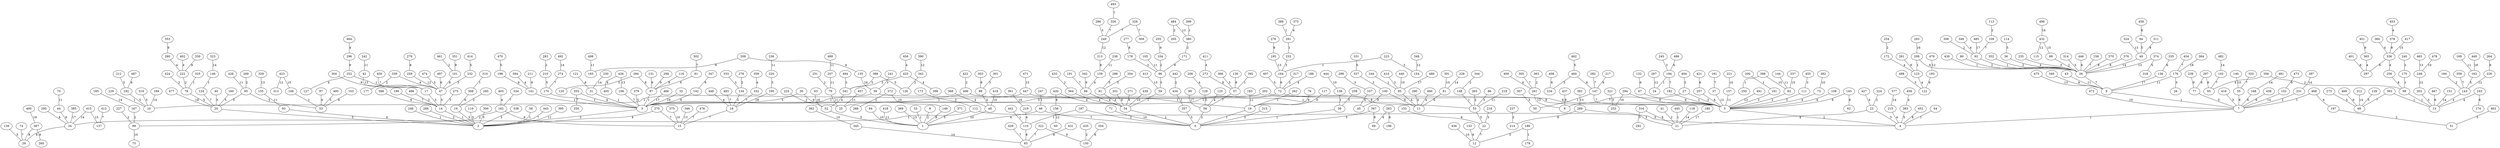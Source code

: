 graph G {
    "7" -- "4" [label="1"];
    "9" -- "7" [label="1"];
    "14" -- "2" [label="1"];
    "16" -- "0" [label="1"];
    "31" -- "3" [label="1"];
    "33" -- "1" [label="1"];
    "38" -- "0" [label="1"];
    "39" -- "10" [label="1"];
    "58" -- "2" [label="1"];
    "59" -- "54" [label="1"];
    "64" -- "4" [label="1"];
    "72" -- "25" [label="1"];
    "87" -- "3" [label="1"];
    "92" -- "26" [label="1"];
    "98" -- "13" [label="1"];
    "112" -- "34" [label="1"];
    "138" -- "38" [label="1"];
    "141" -- "3" [label="1"];
    "146" -- "124" [label="1"];
    "147" -- "50" [label="1"];
    "148" -- "55" [label="1"];
    "166" -- "53" [label="1"];
    "170" -- "3" [label="1"];
    "175" -- "98" [label="1"];
    "182" -- "5" [label="1"];
    "186" -- "179" [label="1"];
    "187" -- "110" [label="1"];
    "194" -- "24" [label="1"];
    "200" -- "161" [label="1"];
    "208" -- "123" [label="1"];
    "223" -- "164" [label="1"];
    "229" -- "10" [label="1"];
    "244" -- "85" [label="1"];
    "246" -- "2" [label="1"];
    "247" -- "46" [label="1"];
    "252" -- "47" [label="1"];
    "262" -- "16" [label="1"];
    "291" -- "233" [label="1"];
    "310" -- "308" [label="1"];
    "325" -- "78" [label="1"];
    "389" -- "291" [label="1"];
    "392" -- "57" [label="1"];
    "393" -- "13" [label="1"];
    "398" -- "250" [label="1"];
    "399" -- "380" [label="1"];
    "406" -- "16" [label="1"];
    "406" -- "3" [label="1"];
    "430" -- "26" [label="1"];
    "434" -- "357" [label="1"];
    "441" -- "110" [label="1"];
    "445" -- "21" [label="1"];
    "447" -- "11" [label="1"];
    "447" -- "3" [label="1"];
    "468" -- "7" [label="1"];
    "3" -- "2" [label="2"];
    "5" -- "4" [label="2"];
    "8" -- "1" [label="2"];
    "41" -- "21" [label="2"];
    "54" -- "0" [label="2"];
    "56" -- "0" [label="2"];
    "80" -- "26" [label="2"];
    "82" -- "5" [label="2"];
    "89" -- "26" [label="2"];
    "104" -- "96" [label="2"];
    "113" -- "109" [label="2"];
    "134" -- "18" [label="2"];
    "162" -- "99" [label="2"];
    "167" -- "99" [label="2"];
    "184" -- "143" [label="2"];
    "187" -- "0" [label="2"];
    "197" -- "51" [label="2"];
    "222" -- "78" [label="2"];
    "224" -- "23" [label="2"];
    "225" -- "52" [label="2"];
    "227" -- "99" [label="2"];
    "231" -- "7" [label="2"];
    "237" -- "214" [label="2"];
    "240" -- "175" [label="2"];
    "251" -- "79" [label="2"];
    "254" -- "172" [label="2"];
    "265" -- "55" [label="2"];
    "266" -- "2" [label="2"];
    "269" -- "95" [label="2"];
    "278" -- "134" [label="2"];
    "283" -- "210" [label="2"];
    "285" -- "19" [label="2"];
    "306" -- "92" [label="2"];
    "317" -- "72" [label="2"];
    "339" -- "177" [label="2"];
    "343" -- "126" [label="2"];
    "344" -- "148" [label="2"];
    "352" -- "26" [label="2"];
    "356" -- "98" [label="2"];
    "363" -- "261" [label="2"];
    "372" -- "268" [label="2"];
    "380" -- "171" [label="2"];
    "422" -- "406" [label="2"];
    "424" -- "78" [label="2"];
    "433" -- "364" [label="2"];
    "435" -- "150" [label="2"];
    "442" -- "434" [label="2"];
    "461" -- "101" [label="2"];
    "484" -- "205" [label="2"];
    "496" -- "14" [label="2"];
    "17" -- "14" [label="3"];
    "27" -- "5" [label="3"];
    "40" -- "20" [label="3"];
    "47" -- "14" [label="3"];
    "86" -- "55" [label="3"];
    "96" -- "59" [label="3"];
    "161" -- "5" [label="3"];
    "173" -- "112" [label="3"];
    "176" -- "28" [label="3"];
    "178" -- "96" [label="3"];
    "186" -- "12" [label="3"];
    "203" -- "13" [label="3"];
    "216" -- "22" [label="3"];
    "220" -- "190" [label="3"];
    "223" -- "154" [label="3"];
    "232" -- "47" [label="3"];
    "233" -- "164" [label="3"];
    "235" -- "26" [label="3"];
    "241" -- "39" [label="3"];
    "245" -- "194" [label="3"];
    "275" -- "14" [label="3"];
    "286" -- "249" [label="3"];
    "289" -- "21" [label="3"];
    "298" -- "107" [label="3"];
    "301" -- "88" [label="3"];
    "315" -- "0" [label="3"];
    "316" -- "292" [label="3"];
    "321" -- "253" [label="3"];
    "327" -- "100" [label="3"];
    "333" -- "134" [label="3"];
    "338" -- "2" [label="3"];
    "386" -- "341" [label="3"];
    "404" -- "27" [label="3"];
    "410" -- "85" [label="3"];
    "425" -- "341" [label="3"];
    "455" -- "111" [label="3"];
    "460" -- "234" [label="3"];
    "494" -- "341" [label="3"];
    "23" -- "21" [label="4"];
    "36" -- "26" [label="4"];
    "46" -- "1" [label="4"];
    "66" -- "54" [label="4"];
    "73" -- "5" [label="4"];
    "81" -- "54" [label="4"];
    "85" -- "11" [label="4"];
    "88" -- "48" [label="4"];
    "97" -- "53" [label="4"];
    "108" -- "5" [label="4"];
    "123" -- "122" [label="4"];
    "125" -- "56" [label="4"];
    "143" -- "13" [label="4"];
    "159" -- "66" [label="4"];
    "172" -- "123" [label="4"];
    "188" -- "72" [label="4"];
    "206" -- "129" [label="4"];
    "215" -- "4" [label="4"];
    "219" -- "110" [label="4"];
    "243" -- "13" [label="4"];
    "252" -- "127" [label="4"];
    "263" -- "69" [label="4"];
    "270" -- "2" [label="4"];
    "280" -- "222" [label="4"];
    "290" -- "11" [label="4"];
    "336" -- "256" [label="4"];
    "339" -- "47" [label="4"];
    "341" -- "52" [label="4"];
    "349" -- "92" [label="4"];
    "355" -- "3" [label="4"];
    "356" -- "65" [label="4"];
    "359" -- "332" [label="4"];
    "360" -- "336" [label="4"];
    "364" -- "54" [label="4"];
    "365" -- "287" [label="4"];
    "368" -- "48" [label="4"];
    "373" -- "291" [label="4"];
    "394" -- "141" [label="4"];
    "402" -- "222" [label="4"];
    "403" -- "162" [label="4"];
    "411" -- "272" [label="4"];
    "420" -- "54" [label="4"];
    "425" -- "396" [label="4"];
    "427" -- "23" [label="4"];
    "448" -- "18" [label="4"];
    "453" -- "378" [label="4"];
    "456" -- "425" [label="4"];
    "459" -- "383" [label="4"];
    "464" -- "296" [label="4"];
    "490" -- "11" [label="4"];
    "19" -- "2" [label="5"];
    "20" -- "2" [label="5"];
    "23" -- "4" [label="5"];
    "30" -- "3" [label="5"];
    "52" -- "1" [label="5"];
    "55" -- "22" [label="5"];
    "77" -- "7" [label="5"];
    "78" -- "20" [label="5"];
    "94" -- "49" [label="5"];
    "95" -- "53" [label="5"];
    "95" -- "20" [label="5"];
    "111" -- "5" [label="5"];
    "112" -- "4" [label="5"];
    "114" -- "36" [label="5"];
    "119" -- "2" [label="5"];
    "128" -- "68" [label="5"];
    "129" -- "56" [label="5"];
    "139" -- "29" [label="5"];
    "160" -- "20" [label="5"];
    "163" -- "143" [label="5"];
    "192" -- "10" [label="5"];
    "202" -- "3" [label="5"];
    "204" -- "81" [label="5"];
    "210" -- "170" [label="5"];
    "212" -- "192" [label="5"];
    "258" -- "38" [label="5"];
    "273" -- "68" [label="5"];
    "284" -- "120" [label="5"];
    "288" -- "81" [label="5"];
    "300" -- "2" [label="5"];
    "307" -- "50" [label="5"];
    "314" -- "26" [label="5"];
    "319" -- "10" [label="5"];
    "331" -- "327" [label="5"];
    "357" -- "0" [label="5"];
    "366" -- "57" [label="5"];
    "367" -- "0" [label="5"];
    "371" -- "1" [label="5"];
    "374" -- "318" [label="5"];
    "379" -- "3" [label="5"];
    "383" -- "4" [label="5"];
    "386" -- "126" [label="5"];
    "407" -- "72" [label="5"];
    "414" -- "232" [label="5"];
    "416" -- "7" [label="5"];
    "462" -- "460" [label="5"];
    "463" -- "51" [label="5"];
    "470" -- "198" [label="5"];
    "474" -- "47" [label="5"];
    "488" -- "122" [label="5"];
    "495" -- "53" [label="5"];
    "30" -- "25" [label="6"];
    "34" -- "29" [label="6"];
    "35" -- "7" [label="6"];
    "61" -- "11" [label="6"];
    "67" -- "5" [label="6"];
    "72" -- "5" [label="6"];
    "93" -- "2" [label="6"];
    "100" -- "11" [label="6"];
    "103" -- "53" [label="6"];
    "107" -- "45" [label="6"];
    "110" -- "83" [label="6"];
    "132" -- "67" [label="6"];
    "142" -- "3" [label="6"];
    "145" -- "62" [label="6"];
    "153" -- "22" [label="6"];
    "164" -- "72" [label="6"];
    "168" -- "7" [label="6"];
    "193" -- "122" [label="6"];
    "201" -- "54" [label="6"];
    "208" -- "26" [label="6"];
    "209" -- "135" [label="6"];
    "243" -- "174" [label="6"];
    "257" -- "5" [label="6"];
    "271" -- "54" [label="6"];
    "294" -- "5" [label="6"];
    "297" -- "77" [label="6"];
    "297" -- "65" [label="6"];
    "303" -- "88" [label="6"];
    "308" -- "19" [label="6"];
    "316" -- "21" [label="6"];
    "335" -- "136" [label="6"];
    "336" -- "287" [label="6"];
    "340" -- "9" [label="6"];
    "388" -- "14" [label="6"];
    "408" -- "234" [label="6"];
    "409" -- "261" [label="6"];
    "420" -- "156" [label="6"];
    "421" -- "257" [label="6"];
    "438" -- "7" [label="6"];
    "446" -- "26" [label="6"];
    "458" -- "94" [label="6"];
    "467" -- "13" [label="6"];
    "468" -- "197" [label="6"];
    "486" -- "194" [label="6"];
    "487" -- "192" [label="6"];
    "497" -- "47" [label="6"];
    "18" -- "15" [label="7"];
    "22" -- "12" [label="7"];
    "26" -- "9" [label="7"];
    "27" -- "6" [label="7"];
    "46" -- "0" [label="7"];
    "57" -- "56" [label="7"];
    "74" -- "29" [label="7"];
    "102" -- "65" [label="7"];
    "106" -- "3" [label="7"];
    "109" -- "92" [label="7"];
    "124" -- "20" [label="7"];
    "147" -- "5" [label="7"];
    "158" -- "26" [label="7"];
    "181" -- "37" [label="7"];
    "191" -- "66" [label="7"];
    "194" -- "182" [label="7"];
    "199" -- "14" [label="7"];
    "270" -- "15" [label="7"];
    "274" -- "170" [label="7"];
    "282" -- "147" [label="7"];
    "302" -- "91" [label="7"];
    "305" -- "261" [label="7"];
    "320" -- "35" [label="7"];
    "322" -- "83" [label="7"];
    "326" -- "249" [label="7"];
    "328" -- "309" [label="7"];
    "328" -- "249" [label="7"];
    "332" -- "18" [label="7"];
    "334" -- "162" [label="7"];
    "355" -- "330" [label="7"];
    "358" -- "143" [label="7"];
    "393" -- "68" [label="7"];
    "412" -- "137" [label="7"];
    "429" -- "83" [label="7"];
    "443" -- "2" [label="7"];
    "450" -- "17" [label="7"];
    "454" -- "176" [label="7"];
    "476" -- "15" [label="7"];
    "483" -- "18" [label="7"];
    "493" -- "326" [label="7"];
    "39" -- "5" [label="8"];
    "76" -- "16" [label="8"];
    "101" -- "47" [label="8"];
    "121" -- "31" [label="8"];
    "130" -- "57" [label="8"];
    "133" -- "12" [label="8"];
    "145" -- "5" [label="8"];
    "149" -- "1" [label="8"];
    "198" -- "141" [label="8"];
    "202" -- "55" [label="8"];
    "213" -- "159" [label="8"];
    "217" -- "147" [label="8"];
    "256" -- "98" [label="8"];
    "263" -- "196" [label="8"];
    "272" -- "57" [label="8"];
    "276" -- "195" [label="8"];
    "277" -- "178" [label="8"];
    "279" -- "259" [label="8"];
    "284" -- "87" [label="8"];
    "289" -- "214" [label="8"];
    "295" -- "34" [label="8"];
    "311" -- "49" [label="8"];
    "354" -- "150" [label="8"];
    "370" -- "26" [label="8"];
    "376" -- "26" [label="8"];
    "378" -- "336" [label="8"];
    "387" -- "260" [label="8"];
    "387" -- "29" [label="8"];
    "401" -- "287" [label="8"];
    "431" -- "83" [label="8"];
    "452" -- "4" [label="8"];
    "460" -- "147" [label="8"];
    "44" -- "34" [label="9"];
    "91" -- "87" [label="9"];
    "100" -- "45" [label="9"];
    "116" -- "87" [label="9"];
    "117" -- "16" [label="9"];
    "131" -- "87" [label="9"];
    "162" -- "15" [label="9"];
    "171" -- "96" [label="9"];
    "209" -- "165" [label="9"];
    "211" -- "141" [label="9"];
    "239" -- "77" [label="9"];
    "255" -- "104" [label="9"];
    "264" -- "226" [label="9"];
    "281" -- "123" [label="9"];
    "296" -- "252" [label="9"];
    "299" -- "87" [label="9"];
    "304" -- "17" [label="9"];
    "322" -- "150" [label="9"];
    "342" -- "66" [label="9"];
    "347" -- "142" [label="9"];
    "350" -- "222" [label="9"];
    "351" -- "101" [label="9"];
    "353" -- "280" [label="9"];
    "367" -- "69" [label="9"];
    "426" -- "405" [label="9"];
    "437" -- "6" [label="9"];
    "451" -- "365" [label="9"];
    "469" -- "68" [label="9"];
    "473" -- "152" [label="9"];
    "48" -- "1" [label="10"];
    "71" -- "0" [label="10"];
    "84" -- "1" [label="10"];
    "99" -- "75" [label="10"];
    "140" -- "35" [label="10"];
    "221" -- "157" [label="10"];
    "294" -- "253" [label="10"];
    "372" -- "149" [label="10"];
    "375" -- "15" [label="10"];
    "382" -- "73" [label="10"];
    "391" -- "61" [label="10"];
    "398" -- "82" [label="10"];
    "419" -- "48" [label="10"];
    "436" -- "12" [label="10"];
    "439" -- "54" [label="10"];
    "440" -- "85" [label="10"];
    "444" -- "138" [label="10"];
    "472" -- "7" [label="10"];
    "478" -- "248" [label="10"];
    "43" -- "9" [label="11"];
    "70" -- "44" [label="11"];
    "79" -- "25" [label="11"];
    "105" -- "96" [label="11"];
    "144" -- "82" [label="11"];
    "155" -- "93" [label="11"];
    "157" -- "5" [label="11"];
    "169" -- "163" [label="11"];
    "176" -- "9" [label="11"];
    "183" -- "16" [label="11"];
    "207" -- "79" [label="11"];
    "218" -- "55" [label="11"];
    "236" -- "220" [label="11"];
    "238" -- "159" [label="11"];
    "242" -- "42" [label="11"];
    "395" -- "2" [label="11"];
    "418" -- "1" [label="11"];
    "428" -- "95" [label="11"];
    "457" -- "25" [label="11"];
    "489" -- "207" [label="11"];
    "498" -- "165" [label="11"];
    "37" -- "5" [label="12"];
    "156" -- "60" [label="12"];
    "226" -- "143" [label="12"];
    "248" -- "203" [label="12"];
    "249" -- "213" [label="12"];
    "259" -- "47" [label="12"];
    "267" -- "24" [label="12"];
    "348" -- "154" [label="12"];
    "390" -- "343" [label="12"];
    "423" -- "313" [label="12"];
    "432" -- "115" [label="12"];
    "479" -- "193" [label="12"];
    "42" -- "17" [label="13"];
    "195" -- "164" [label="13"];
    "261" -- "6" [label="13"];
    "324" -- "49" [label="13"];
    "329" -- "155" [label="13"];
    "346" -- "15" [label="13"];
    "369" -- "1" [label="13"];
    "374" -- "26" [label="13"];
    "381" -- "289" [label="13"];
    "426" -- "106" [label="13"];
    "465" -- "248" [label="13"];
    "475" -- "9" [label="13"];
    "484" -- "380" [label="13"];
    "491" -- "5" [label="13"];
    "49" -- "26" [label="14"];
    "118" -- "21" [label="14"];
    "151" -- "13" [label="14"];
    "152" -- "7" [label="14"];
    "185" -- "167" [label="14"];
    "189" -- "10" [label="14"];
    "228" -- "61" [label="14"];
    "230" -- "31" [label="14"];
    "312" -- "68" [label="14"];
    "323" -- "146" [label="14"];
    "345" -- "83" [label="14"];
    "377" -- "215" [label="14"];
    "397" -- "231" [label="14"];
    "415" -- "34" [label="14"];
    "481" -- "168" [label="14"];
    "482" -- "102" [label="14"];
    "492" -- "274" [label="14"];
    "337" -- "82" [label="15"];
    "362" -- "345" [label="15"];
    "413" -- "59" [label="15"];
    "415" -- "137" [label="15"];
    "417" -- "336" [label="15"];
    "423" -- "166" [label="15"];
    "432" -- "89" [label="15"];
    "471" -- "447" [label="15"];
    "63" -- "52" [label="16"];
    "135" -- "39" [label="16"];
    "293" -- "208" [label="16"];
    "361" -- "219" [label="16"];
    "499" -- "432" [label="16"];
    "90" -- "56" [label="17"];
    "136" -- "9" [label="17"];
    "180" -- "21" [label="17"];
    "385" -- "34" [label="17"];
    "466" -- "3" [label="17"];
    "480" -- "85" [label="17"];
    "485" -- "92" [label="17"];
    "190" -- "18" [label="18"];
    "384" -- "176" [label="18"];
    "449" -- "163" [label="18"];
    "477" -- "20" [label="18"];
    "32" -- "3" [label="19"];
    "400" -- "387" [label="19"];
}